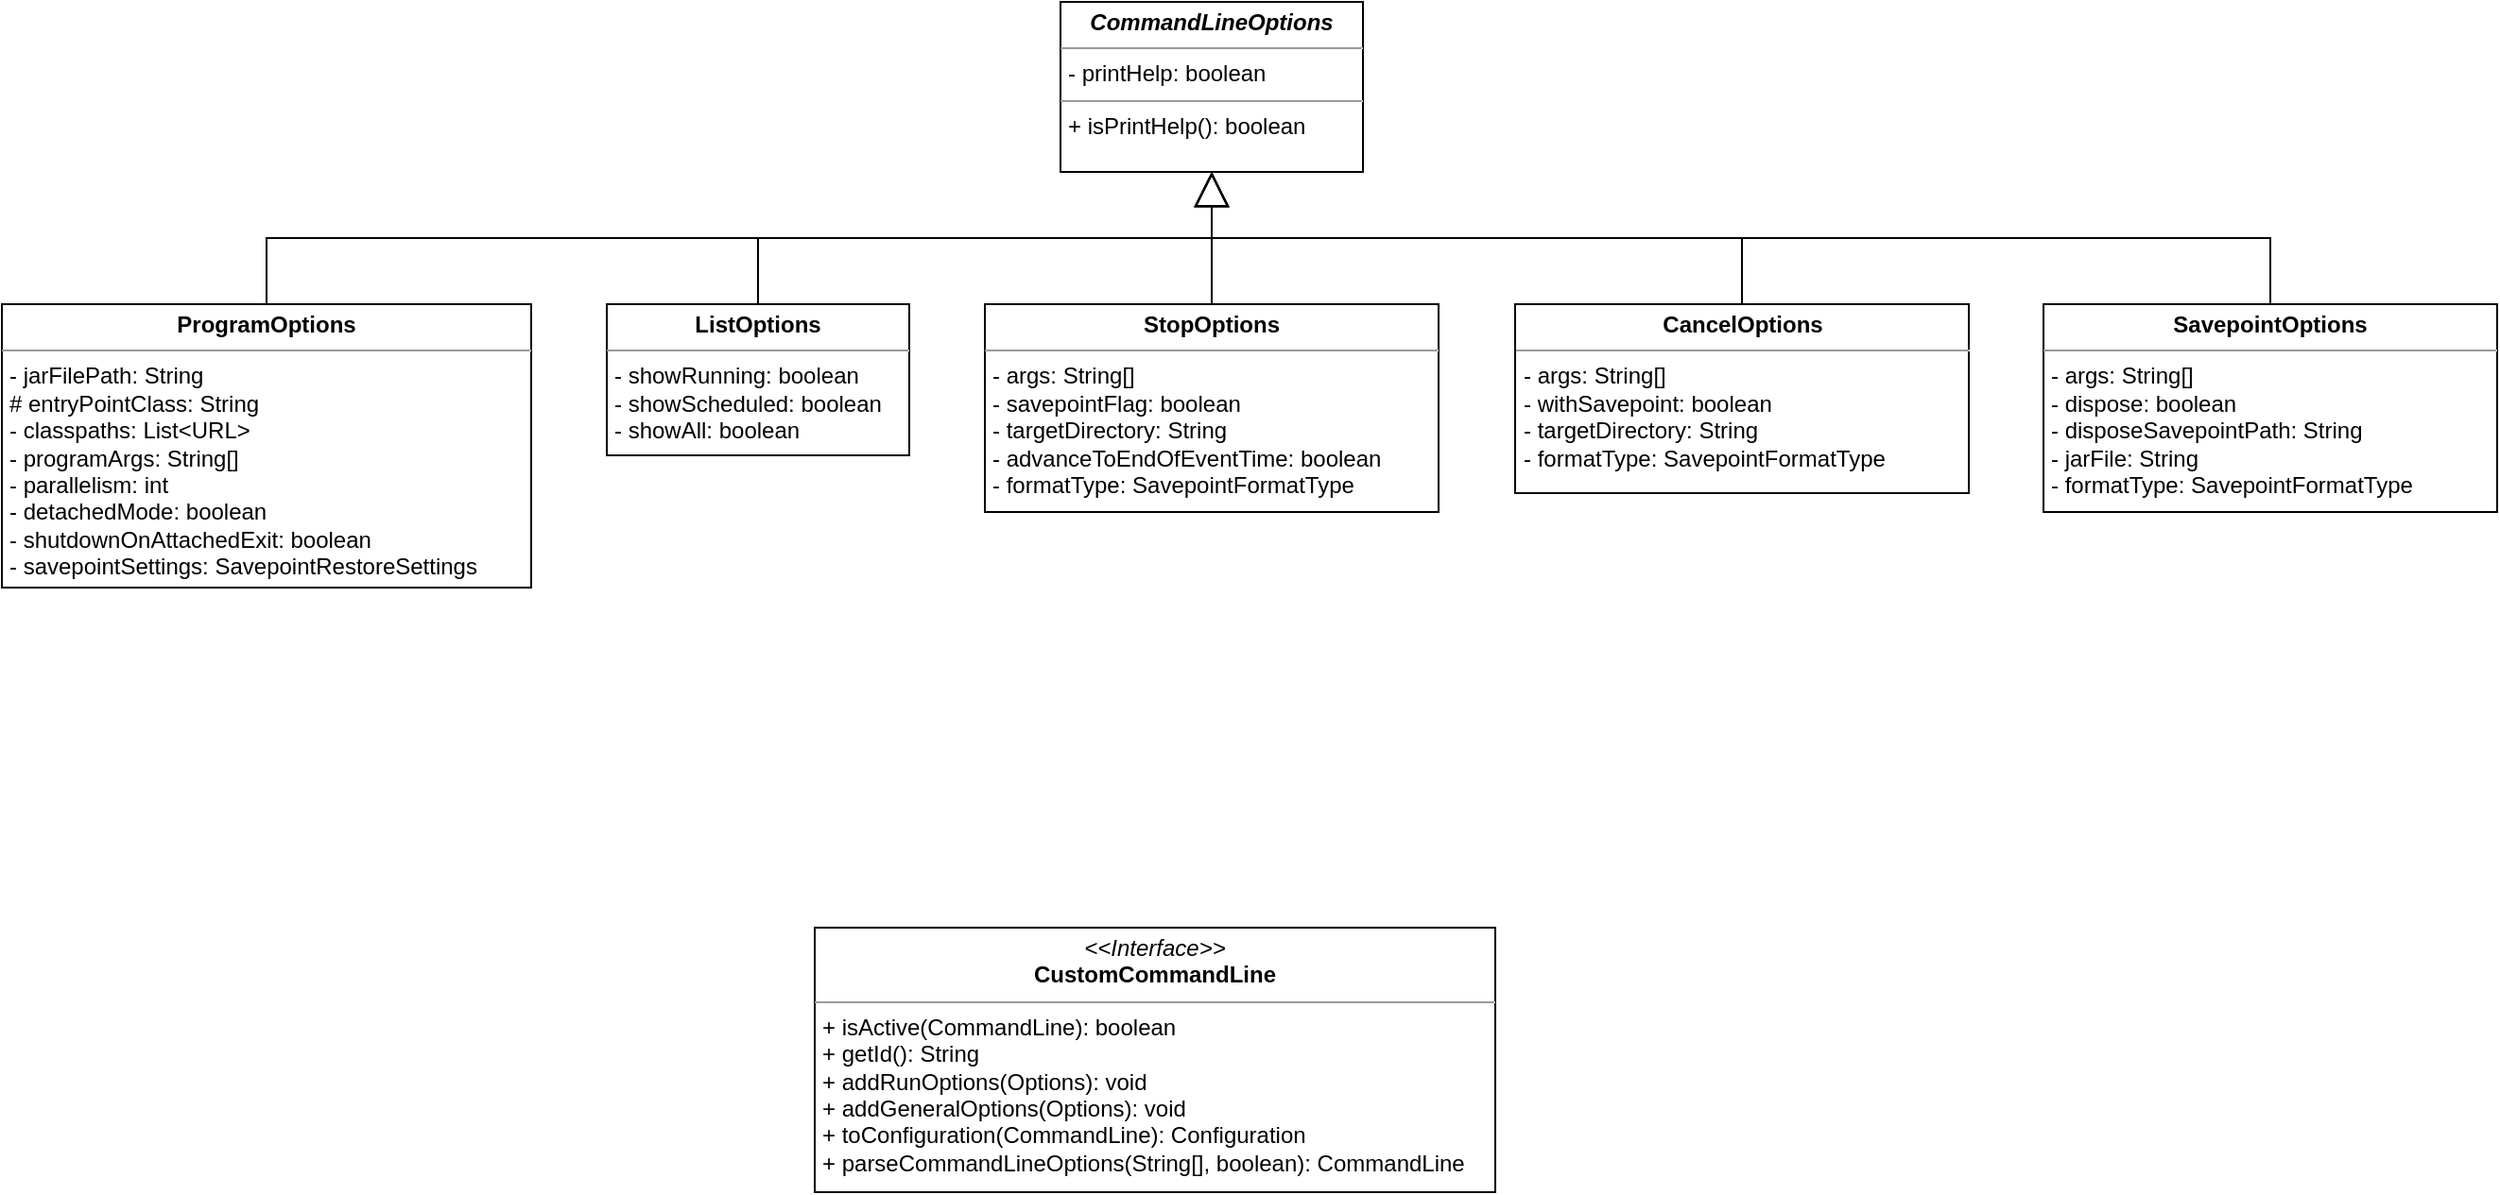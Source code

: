 <mxfile version="16.5.1" type="device"><diagram id="PmlVDTerafqDTLVXDZCJ" name="第 1 页"><mxGraphModel dx="1426" dy="737" grid="1" gridSize="10" guides="1" tooltips="1" connect="1" arrows="1" fold="1" page="1" pageScale="1" pageWidth="827" pageHeight="1169" math="0" shadow="0"><root><mxCell id="0"/><mxCell id="1" parent="0"/><mxCell id="fSjJxvaW8DpOCEP7CzGr-1" value="&lt;p style=&quot;margin: 0px ; margin-top: 4px ; text-align: center&quot;&gt;&lt;b&gt;&lt;i&gt;CommandLineOptions&lt;/i&gt;&lt;/b&gt;&lt;br&gt;&lt;/p&gt;&lt;hr size=&quot;1&quot;&gt;&lt;p style=&quot;margin: 0px ; margin-left: 4px&quot;&gt;- printHelp: boolean&lt;/p&gt;&lt;hr size=&quot;1&quot;&gt;&lt;p style=&quot;margin: 0px ; margin-left: 4px&quot;&gt;+ isPrintHelp(): boolean&lt;/p&gt;" style="verticalAlign=top;align=left;overflow=fill;fontSize=12;fontFamily=Helvetica;html=1;" vertex="1" parent="1"><mxGeometry x="760" y="280" width="160" height="90" as="geometry"/></mxCell><mxCell id="fSjJxvaW8DpOCEP7CzGr-8" value="&lt;p style=&quot;margin: 0px ; margin-top: 4px ; text-align: center&quot;&gt;&lt;b&gt;ProgramOptions&lt;/b&gt;&lt;br&gt;&lt;/p&gt;&lt;hr size=&quot;1&quot;&gt;&lt;p style=&quot;margin: 0px ; margin-left: 4px&quot;&gt;- jarFilePath: String&lt;/p&gt;&lt;p style=&quot;margin: 0px ; margin-left: 4px&quot;&gt;# entryPointClass: String&lt;/p&gt;&lt;p style=&quot;margin: 0px ; margin-left: 4px&quot;&gt;- classpaths: List&amp;lt;URL&amp;gt;&lt;/p&gt;&lt;p style=&quot;margin: 0px ; margin-left: 4px&quot;&gt;- programArgs: String[]&lt;/p&gt;&lt;p style=&quot;margin: 0px ; margin-left: 4px&quot;&gt;- parallelism: int&lt;/p&gt;&lt;p style=&quot;margin: 0px ; margin-left: 4px&quot;&gt;- detachedMode: boolean&lt;/p&gt;&lt;p style=&quot;margin: 0px ; margin-left: 4px&quot;&gt;- shutdownOnAttachedExit: boolean&lt;/p&gt;&lt;p style=&quot;margin: 0px ; margin-left: 4px&quot;&gt;- savepointSettings: SavepointRestoreSettings&lt;/p&gt;" style="verticalAlign=top;align=left;overflow=fill;fontSize=12;fontFamily=Helvetica;html=1;" vertex="1" parent="1"><mxGeometry x="200" y="440" width="280" height="150" as="geometry"/></mxCell><mxCell id="fSjJxvaW8DpOCEP7CzGr-9" value="&lt;p style=&quot;margin: 0px ; margin-top: 4px ; text-align: center&quot;&gt;&lt;b&gt;ListOptions&lt;/b&gt;&lt;br&gt;&lt;/p&gt;&lt;hr size=&quot;1&quot;&gt;&lt;p style=&quot;margin: 0px ; margin-left: 4px&quot;&gt;- showRunning: boolean&lt;/p&gt;&lt;p style=&quot;margin: 0px ; margin-left: 4px&quot;&gt;- showScheduled: boolean&lt;/p&gt;&lt;p style=&quot;margin: 0px ; margin-left: 4px&quot;&gt;- showAll: boolean&lt;/p&gt;" style="verticalAlign=top;align=left;overflow=fill;fontSize=12;fontFamily=Helvetica;html=1;" vertex="1" parent="1"><mxGeometry x="520" y="440" width="160" height="80" as="geometry"/></mxCell><mxCell id="fSjJxvaW8DpOCEP7CzGr-10" value="&lt;p style=&quot;margin: 0px ; margin-top: 4px ; text-align: center&quot;&gt;&lt;b&gt;StopOptions&lt;/b&gt;&lt;br&gt;&lt;/p&gt;&lt;hr size=&quot;1&quot;&gt;&lt;p style=&quot;margin: 0px ; margin-left: 4px&quot;&gt;- args: String[]&lt;/p&gt;&lt;p style=&quot;margin: 0px ; margin-left: 4px&quot;&gt;- savepointFlag: boolean&lt;/p&gt;&lt;p style=&quot;margin: 0px ; margin-left: 4px&quot;&gt;- targetDirectory: String&lt;/p&gt;&lt;p style=&quot;margin: 0px ; margin-left: 4px&quot;&gt;- advanceToEndOfEventTime: boolean&lt;/p&gt;&lt;p style=&quot;margin: 0px ; margin-left: 4px&quot;&gt;- formatType: SavepointFormatType&lt;/p&gt;" style="verticalAlign=top;align=left;overflow=fill;fontSize=12;fontFamily=Helvetica;html=1;" vertex="1" parent="1"><mxGeometry x="720" y="440" width="240" height="110" as="geometry"/></mxCell><mxCell id="fSjJxvaW8DpOCEP7CzGr-11" value="&lt;p style=&quot;margin: 0px ; margin-top: 4px ; text-align: center&quot;&gt;&lt;b&gt;CancelOptions&lt;/b&gt;&lt;br&gt;&lt;/p&gt;&lt;hr size=&quot;1&quot;&gt;&lt;p style=&quot;margin: 0px ; margin-left: 4px&quot;&gt;- args: String[]&lt;/p&gt;&lt;p style=&quot;margin: 0px ; margin-left: 4px&quot;&gt;- withSavepoint: boolean&lt;/p&gt;&lt;p style=&quot;margin: 0px ; margin-left: 4px&quot;&gt;- targetDirectory: String&lt;/p&gt;&lt;p style=&quot;margin: 0px ; margin-left: 4px&quot;&gt;- formatType: SavepointFormatType&lt;/p&gt;" style="verticalAlign=top;align=left;overflow=fill;fontSize=12;fontFamily=Helvetica;html=1;" vertex="1" parent="1"><mxGeometry x="1000.5" y="440" width="240" height="100" as="geometry"/></mxCell><mxCell id="fSjJxvaW8DpOCEP7CzGr-12" value="&lt;p style=&quot;margin: 0px ; margin-top: 4px ; text-align: center&quot;&gt;&lt;b&gt;SavepointOptions&lt;/b&gt;&lt;br&gt;&lt;/p&gt;&lt;hr size=&quot;1&quot;&gt;&lt;p style=&quot;margin: 0px ; margin-left: 4px&quot;&gt;- args: String[]&lt;/p&gt;&lt;p style=&quot;margin: 0px ; margin-left: 4px&quot;&gt;- dispose: boolean&lt;/p&gt;&lt;p style=&quot;margin: 0px ; margin-left: 4px&quot;&gt;- disposeSavepointPath: String&lt;/p&gt;&lt;p style=&quot;margin: 0px ; margin-left: 4px&quot;&gt;- jarFile: String&lt;/p&gt;&lt;p style=&quot;margin: 0px ; margin-left: 4px&quot;&gt;- formatType: SavepointFormatType&lt;/p&gt;" style="verticalAlign=top;align=left;overflow=fill;fontSize=12;fontFamily=Helvetica;html=1;" vertex="1" parent="1"><mxGeometry x="1280" y="440" width="240" height="110" as="geometry"/></mxCell><mxCell id="fSjJxvaW8DpOCEP7CzGr-13" value="&lt;p style=&quot;margin: 0px ; margin-top: 4px ; text-align: center&quot;&gt;&lt;i&gt;&amp;lt;&amp;lt;Interface&amp;gt;&amp;gt;&lt;/i&gt;&lt;br&gt;&lt;b&gt;CustomCommandLine&lt;/b&gt;&lt;/p&gt;&lt;hr size=&quot;1&quot;&gt;&lt;p style=&quot;margin: 0px ; margin-left: 4px&quot;&gt;+ isActive(CommandLine): boolean&lt;/p&gt;&lt;p style=&quot;margin: 0px ; margin-left: 4px&quot;&gt;+ getId(): String&lt;/p&gt;&lt;p style=&quot;margin: 0px ; margin-left: 4px&quot;&gt;+ addRunOptions(Options): void&lt;/p&gt;&lt;p style=&quot;margin: 0px ; margin-left: 4px&quot;&gt;+ addGeneralOptions(Options): void&lt;/p&gt;&lt;p style=&quot;margin: 0px ; margin-left: 4px&quot;&gt;+ toConfiguration(CommandLine): Configuration&lt;/p&gt;&lt;p style=&quot;margin: 0px ; margin-left: 4px&quot;&gt;+ parseCommandLineOptions(String[], boolean): CommandLine&lt;/p&gt;" style="verticalAlign=top;align=left;overflow=fill;fontSize=12;fontFamily=Helvetica;html=1;" vertex="1" parent="1"><mxGeometry x="630" y="770" width="360" height="140" as="geometry"/></mxCell><mxCell id="fSjJxvaW8DpOCEP7CzGr-14" value="" style="endArrow=block;endSize=16;endFill=0;html=1;rounded=0;entryX=0.5;entryY=1;entryDx=0;entryDy=0;exitX=0.5;exitY=0;exitDx=0;exitDy=0;edgeStyle=orthogonalEdgeStyle;" edge="1" parent="1" source="fSjJxvaW8DpOCEP7CzGr-12" target="fSjJxvaW8DpOCEP7CzGr-1"><mxGeometry width="160" relative="1" as="geometry"><mxPoint x="900" y="640" as="sourcePoint"/><mxPoint x="980" y="360" as="targetPoint"/></mxGeometry></mxCell><mxCell id="fSjJxvaW8DpOCEP7CzGr-15" value="" style="endArrow=block;endSize=16;endFill=0;html=1;rounded=0;entryX=0.5;entryY=1;entryDx=0;entryDy=0;exitX=0.5;exitY=0;exitDx=0;exitDy=0;edgeStyle=orthogonalEdgeStyle;" edge="1" parent="1" source="fSjJxvaW8DpOCEP7CzGr-11" target="fSjJxvaW8DpOCEP7CzGr-1"><mxGeometry width="160" relative="1" as="geometry"><mxPoint x="770" y="630" as="sourcePoint"/><mxPoint x="930" y="630" as="targetPoint"/></mxGeometry></mxCell><mxCell id="fSjJxvaW8DpOCEP7CzGr-16" value="" style="endArrow=block;endSize=16;endFill=0;html=1;rounded=0;entryX=0.5;entryY=1;entryDx=0;entryDy=0;exitX=0.5;exitY=0;exitDx=0;exitDy=0;" edge="1" parent="1" source="fSjJxvaW8DpOCEP7CzGr-10" target="fSjJxvaW8DpOCEP7CzGr-1"><mxGeometry width="160" relative="1" as="geometry"><mxPoint x="620" y="660" as="sourcePoint"/><mxPoint x="780" y="660" as="targetPoint"/></mxGeometry></mxCell><mxCell id="fSjJxvaW8DpOCEP7CzGr-17" value="" style="endArrow=block;endSize=16;endFill=0;html=1;rounded=0;exitX=0.5;exitY=0;exitDx=0;exitDy=0;entryX=0.5;entryY=1;entryDx=0;entryDy=0;edgeStyle=orthogonalEdgeStyle;" edge="1" parent="1" source="fSjJxvaW8DpOCEP7CzGr-9" target="fSjJxvaW8DpOCEP7CzGr-1"><mxGeometry width="160" relative="1" as="geometry"><mxPoint x="650" y="660" as="sourcePoint"/><mxPoint x="800" y="390" as="targetPoint"/></mxGeometry></mxCell><mxCell id="fSjJxvaW8DpOCEP7CzGr-18" value="" style="endArrow=block;endSize=16;endFill=0;html=1;rounded=0;entryX=0.5;entryY=1;entryDx=0;entryDy=0;exitX=0.5;exitY=0;exitDx=0;exitDy=0;edgeStyle=orthogonalEdgeStyle;" edge="1" parent="1" source="fSjJxvaW8DpOCEP7CzGr-8" target="fSjJxvaW8DpOCEP7CzGr-1"><mxGeometry width="160" relative="1" as="geometry"><mxPoint x="630" y="650" as="sourcePoint"/><mxPoint x="790" y="650" as="targetPoint"/></mxGeometry></mxCell></root></mxGraphModel></diagram></mxfile>